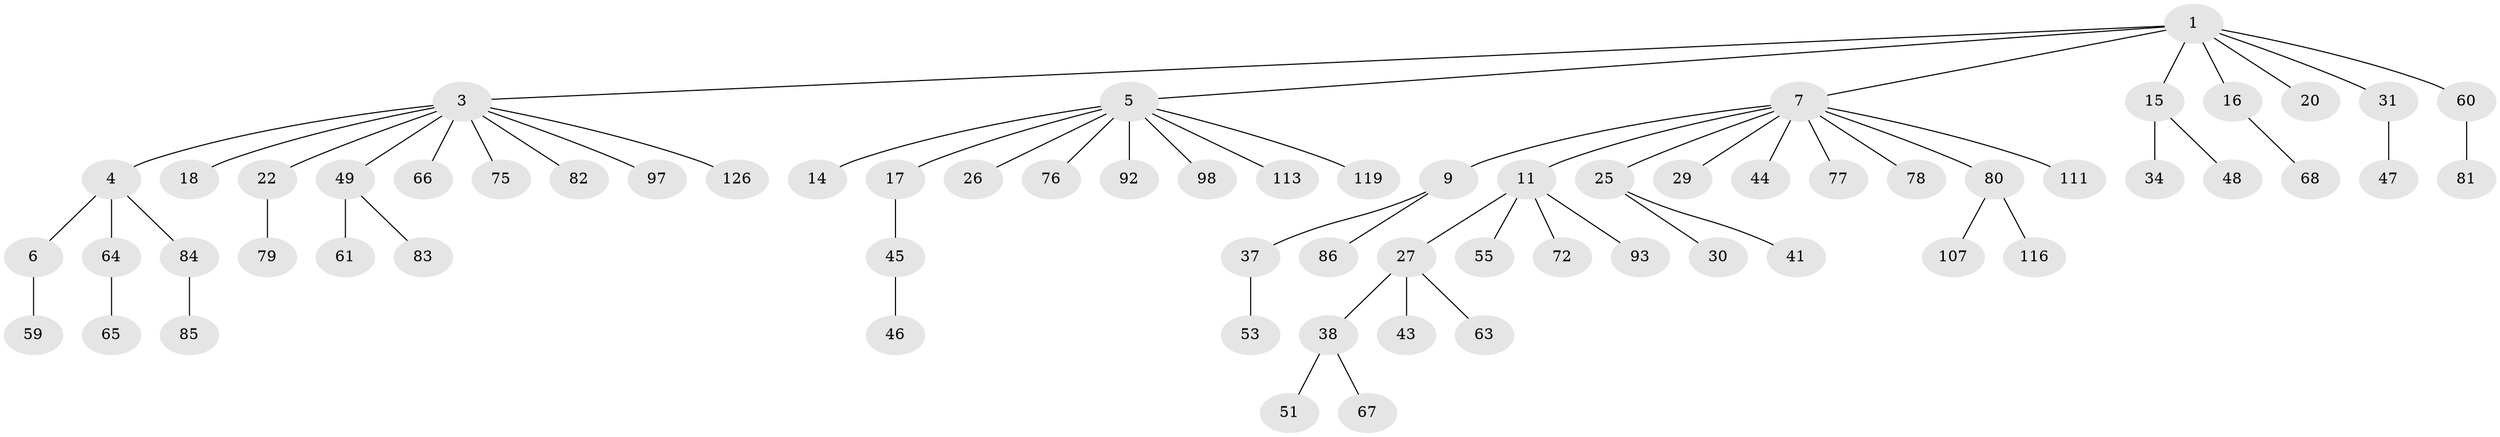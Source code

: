 // original degree distribution, {6: 0.029850746268656716, 4: 0.05223880597014925, 7: 0.022388059701492536, 2: 0.21641791044776118, 3: 0.14925373134328357, 1: 0.5223880597014925, 5: 0.007462686567164179}
// Generated by graph-tools (version 1.1) at 2025/15/03/09/25 04:15:41]
// undirected, 67 vertices, 66 edges
graph export_dot {
graph [start="1"]
  node [color=gray90,style=filled];
  1 [super="+2"];
  3 [super="+50+10+39+40"];
  4 [super="+54+96"];
  5 [super="+19"];
  6;
  7 [super="+12+8+28"];
  9 [super="+129"];
  11 [super="+33+21"];
  14;
  15;
  16;
  17 [super="+23"];
  18;
  20 [super="+127"];
  22 [super="+32+99"];
  25;
  26;
  27 [super="+35"];
  29;
  30 [super="+106"];
  31;
  34 [super="+91+123"];
  37;
  38;
  41;
  43;
  44;
  45 [super="+56"];
  46;
  47 [super="+95+69"];
  48 [super="+130+125"];
  49 [super="+52"];
  51;
  53;
  55;
  59;
  60 [super="+131+114+118+105+88"];
  61 [super="+101"];
  63;
  64;
  65;
  66;
  67;
  68;
  72 [super="+90"];
  75;
  76;
  77;
  78;
  79;
  80;
  81 [super="+117"];
  82 [super="+94"];
  83;
  84;
  85 [super="+89+122+102"];
  86;
  92;
  93;
  97;
  98;
  107;
  111;
  113;
  116;
  119;
  126;
  1 -- 3;
  1 -- 5;
  1 -- 20;
  1 -- 31;
  1 -- 60;
  1 -- 16;
  1 -- 7;
  1 -- 15;
  3 -- 4;
  3 -- 49;
  3 -- 97;
  3 -- 18;
  3 -- 82;
  3 -- 22;
  3 -- 75;
  3 -- 126;
  3 -- 66;
  4 -- 6;
  4 -- 64;
  4 -- 84;
  5 -- 14;
  5 -- 17;
  5 -- 26;
  5 -- 76;
  5 -- 92;
  5 -- 113;
  5 -- 98;
  5 -- 119;
  6 -- 59;
  7 -- 9;
  7 -- 25;
  7 -- 44;
  7 -- 80;
  7 -- 11;
  7 -- 77;
  7 -- 111;
  7 -- 29;
  7 -- 78;
  9 -- 37;
  9 -- 86;
  11 -- 93;
  11 -- 55;
  11 -- 72;
  11 -- 27;
  15 -- 34;
  15 -- 48;
  16 -- 68;
  17 -- 45;
  22 -- 79;
  25 -- 30;
  25 -- 41;
  27 -- 43;
  27 -- 38;
  27 -- 63;
  31 -- 47;
  37 -- 53;
  38 -- 51;
  38 -- 67;
  45 -- 46;
  49 -- 61;
  49 -- 83;
  60 -- 81;
  64 -- 65;
  80 -- 107;
  80 -- 116;
  84 -- 85;
}
